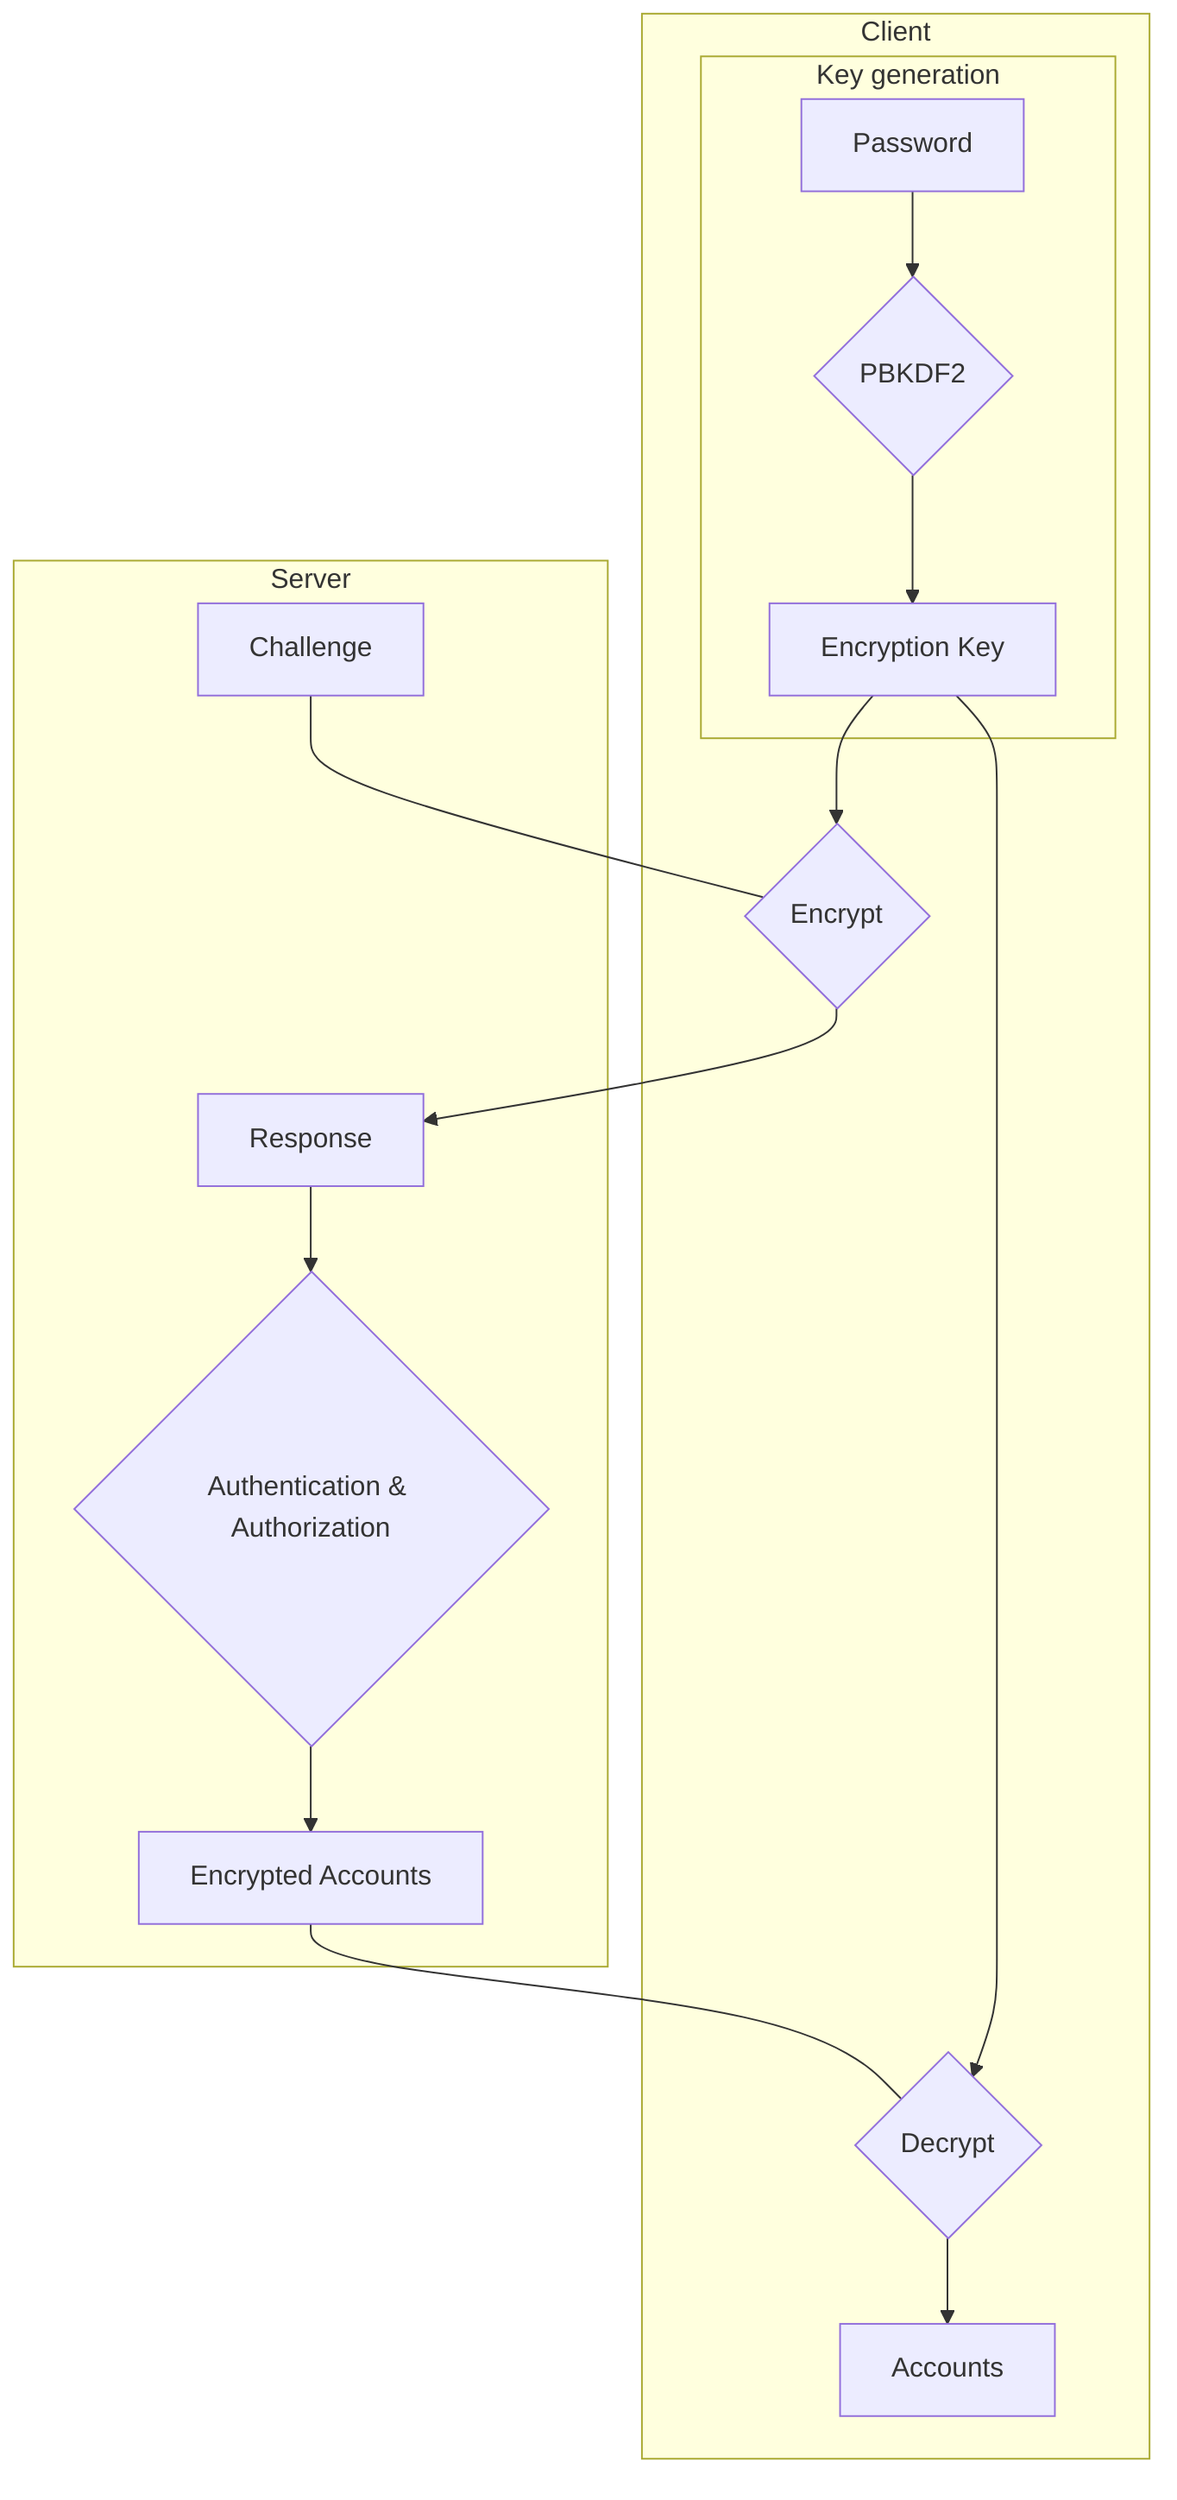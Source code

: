 graph TD
    subgraph Server
        C[Challenge]
        R --> A{Authentication & Authorization}
        A --> EncAcc[Encrypted Accounts]
    end
    subgraph Client
        subgraph Key generation
            P[Password] -->G{PBKDF2} --> K[Encryption Key]
        end
        C --- E
        K --> E
        E{Encrypt} --> R[Response]
        EncAcc --- D
        K --> D{Decrypt}
        D --> Acc[Accounts]
    end